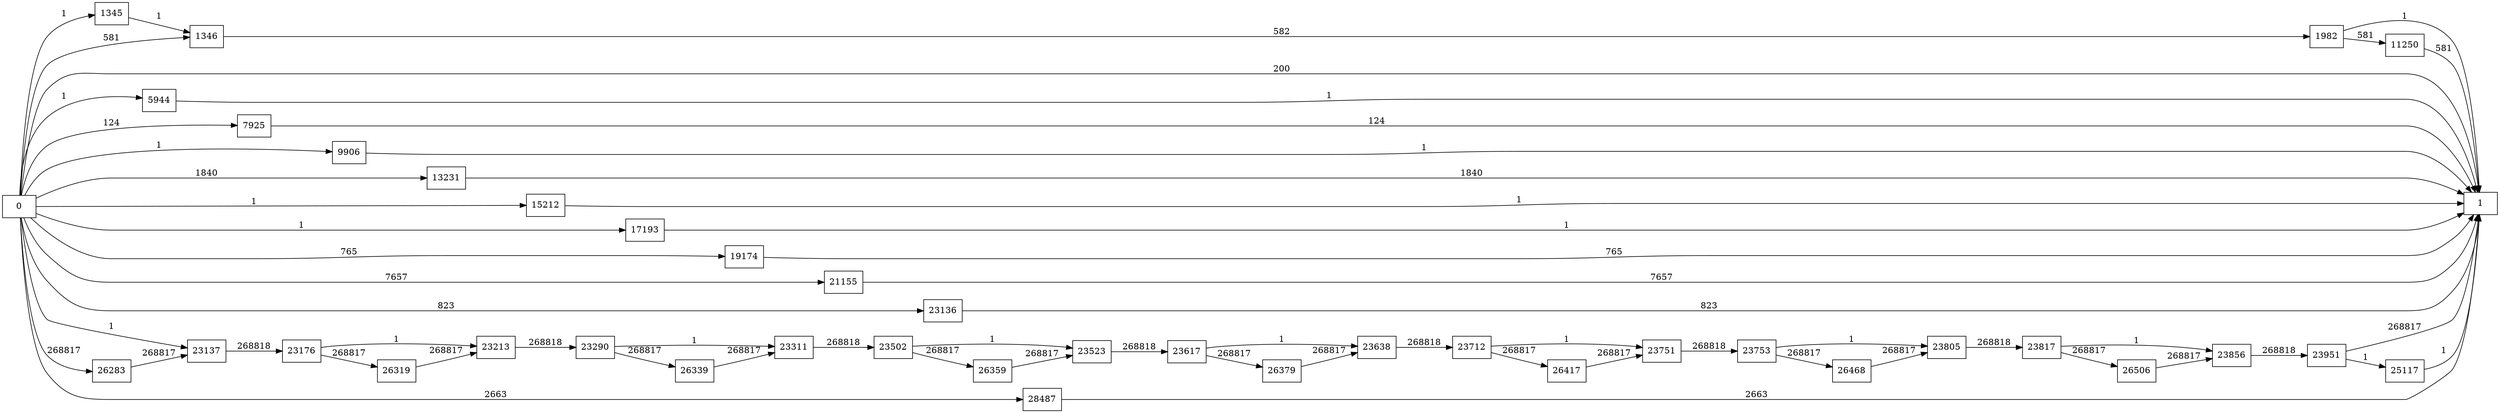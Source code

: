 digraph {
	graph [rankdir=LR]
	node [shape=rectangle]
	1345 -> 1346 [label=1]
	1346 -> 1982 [label=582]
	1982 -> 1 [label=1]
	1982 -> 11250 [label=581]
	5944 -> 1 [label=1]
	7925 -> 1 [label=124]
	9906 -> 1 [label=1]
	11250 -> 1 [label=581]
	13231 -> 1 [label=1840]
	15212 -> 1 [label=1]
	17193 -> 1 [label=1]
	19174 -> 1 [label=765]
	21155 -> 1 [label=7657]
	23136 -> 1 [label=823]
	23137 -> 23176 [label=268818]
	23176 -> 23213 [label=1]
	23176 -> 26319 [label=268817]
	23213 -> 23290 [label=268818]
	23290 -> 23311 [label=1]
	23290 -> 26339 [label=268817]
	23311 -> 23502 [label=268818]
	23502 -> 23523 [label=1]
	23502 -> 26359 [label=268817]
	23523 -> 23617 [label=268818]
	23617 -> 23638 [label=1]
	23617 -> 26379 [label=268817]
	23638 -> 23712 [label=268818]
	23712 -> 23751 [label=1]
	23712 -> 26417 [label=268817]
	23751 -> 23753 [label=268818]
	23753 -> 23805 [label=1]
	23753 -> 26468 [label=268817]
	23805 -> 23817 [label=268818]
	23817 -> 23856 [label=1]
	23817 -> 26506 [label=268817]
	23856 -> 23951 [label=268818]
	23951 -> 1 [label=268817]
	23951 -> 25117 [label=1]
	25117 -> 1 [label=1]
	26283 -> 23137 [label=268817]
	26319 -> 23213 [label=268817]
	26339 -> 23311 [label=268817]
	26359 -> 23523 [label=268817]
	26379 -> 23638 [label=268817]
	26417 -> 23751 [label=268817]
	26468 -> 23805 [label=268817]
	26506 -> 23856 [label=268817]
	28487 -> 1 [label=2663]
	0 -> 1346 [label=581]
	0 -> 23137 [label=1]
	0 -> 1345 [label=1]
	0 -> 1 [label=200]
	0 -> 5944 [label=1]
	0 -> 7925 [label=124]
	0 -> 9906 [label=1]
	0 -> 13231 [label=1840]
	0 -> 15212 [label=1]
	0 -> 17193 [label=1]
	0 -> 19174 [label=765]
	0 -> 21155 [label=7657]
	0 -> 23136 [label=823]
	0 -> 26283 [label=268817]
	0 -> 28487 [label=2663]
}
